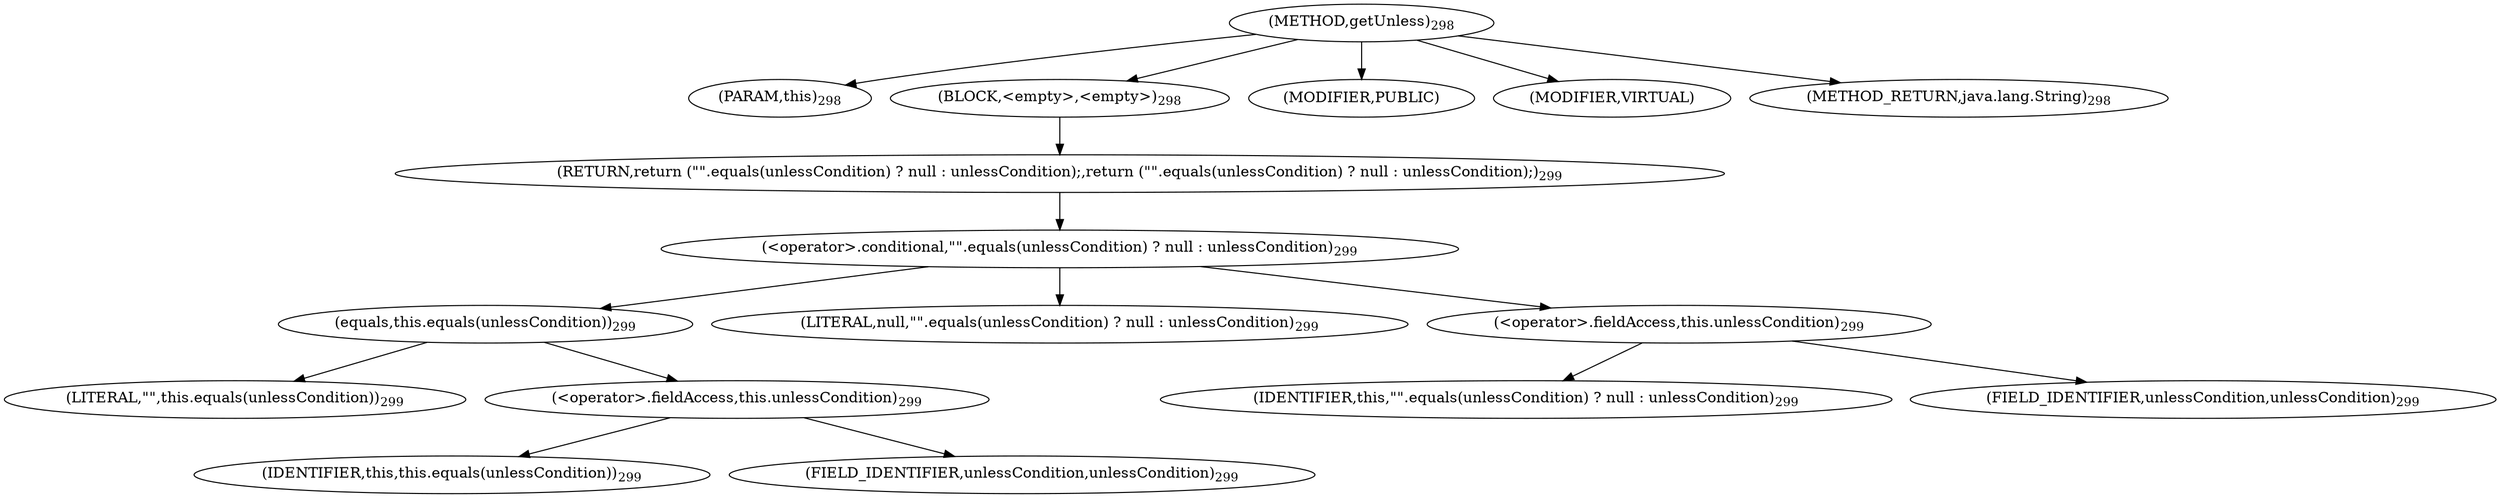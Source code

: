 digraph "getUnless" {  
"586" [label = <(METHOD,getUnless)<SUB>298</SUB>> ]
"587" [label = <(PARAM,this)<SUB>298</SUB>> ]
"588" [label = <(BLOCK,&lt;empty&gt;,&lt;empty&gt;)<SUB>298</SUB>> ]
"589" [label = <(RETURN,return (&quot;&quot;.equals(unlessCondition) ? null : unlessCondition);,return (&quot;&quot;.equals(unlessCondition) ? null : unlessCondition);)<SUB>299</SUB>> ]
"590" [label = <(&lt;operator&gt;.conditional,&quot;&quot;.equals(unlessCondition) ? null : unlessCondition)<SUB>299</SUB>> ]
"591" [label = <(equals,this.equals(unlessCondition))<SUB>299</SUB>> ]
"592" [label = <(LITERAL,&quot;&quot;,this.equals(unlessCondition))<SUB>299</SUB>> ]
"593" [label = <(&lt;operator&gt;.fieldAccess,this.unlessCondition)<SUB>299</SUB>> ]
"594" [label = <(IDENTIFIER,this,this.equals(unlessCondition))<SUB>299</SUB>> ]
"595" [label = <(FIELD_IDENTIFIER,unlessCondition,unlessCondition)<SUB>299</SUB>> ]
"596" [label = <(LITERAL,null,&quot;&quot;.equals(unlessCondition) ? null : unlessCondition)<SUB>299</SUB>> ]
"597" [label = <(&lt;operator&gt;.fieldAccess,this.unlessCondition)<SUB>299</SUB>> ]
"598" [label = <(IDENTIFIER,this,&quot;&quot;.equals(unlessCondition) ? null : unlessCondition)<SUB>299</SUB>> ]
"599" [label = <(FIELD_IDENTIFIER,unlessCondition,unlessCondition)<SUB>299</SUB>> ]
"600" [label = <(MODIFIER,PUBLIC)> ]
"601" [label = <(MODIFIER,VIRTUAL)> ]
"602" [label = <(METHOD_RETURN,java.lang.String)<SUB>298</SUB>> ]
  "586" -> "587" 
  "586" -> "588" 
  "586" -> "600" 
  "586" -> "601" 
  "586" -> "602" 
  "588" -> "589" 
  "589" -> "590" 
  "590" -> "591" 
  "590" -> "596" 
  "590" -> "597" 
  "591" -> "592" 
  "591" -> "593" 
  "593" -> "594" 
  "593" -> "595" 
  "597" -> "598" 
  "597" -> "599" 
}
